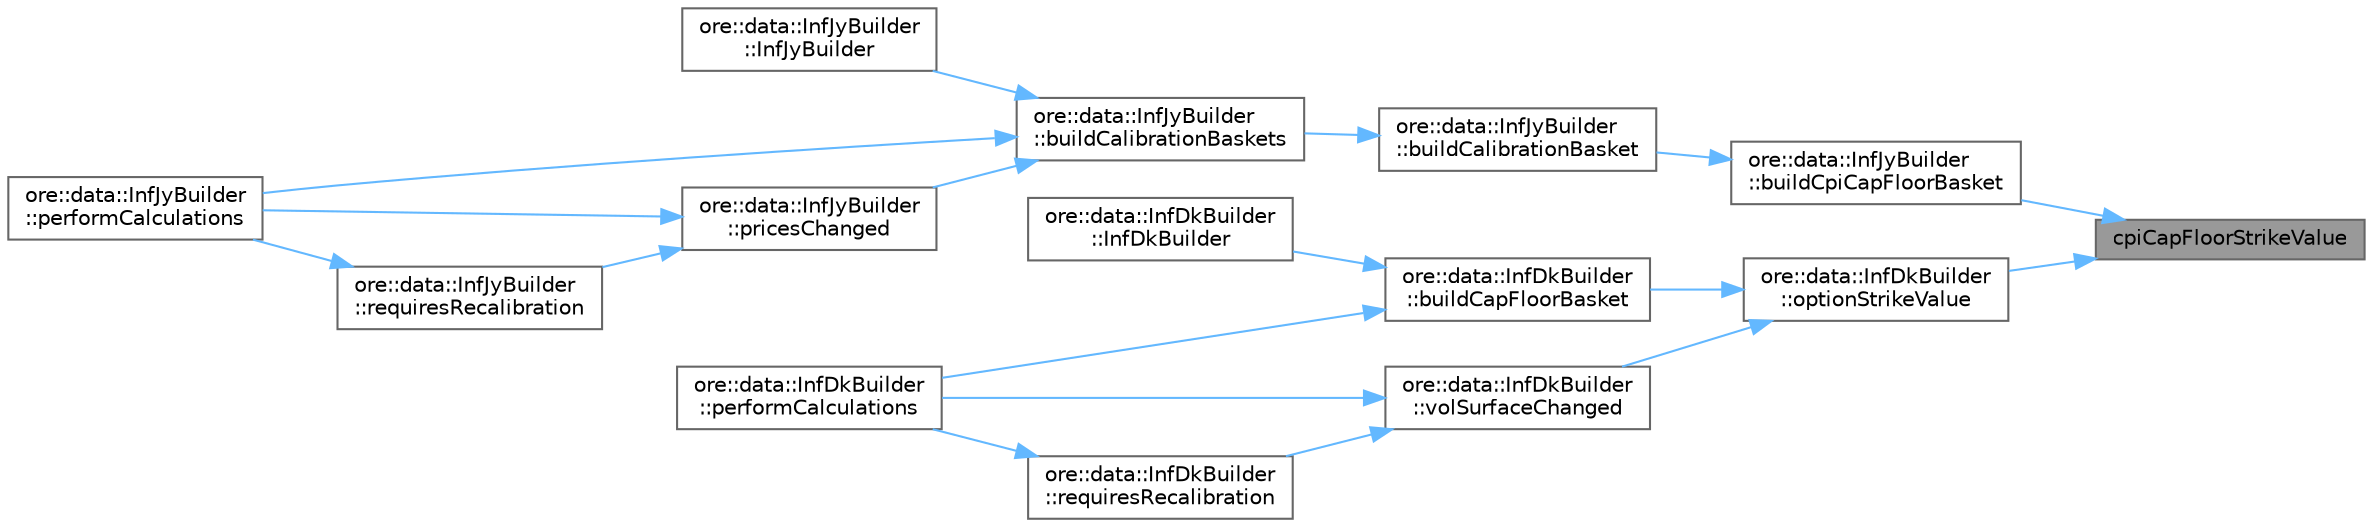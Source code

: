 digraph "cpiCapFloorStrikeValue"
{
 // INTERACTIVE_SVG=YES
 // LATEX_PDF_SIZE
  bgcolor="transparent";
  edge [fontname=Helvetica,fontsize=10,labelfontname=Helvetica,labelfontsize=10];
  node [fontname=Helvetica,fontsize=10,shape=box,height=0.2,width=0.4];
  rankdir="RL";
  Node1 [label="cpiCapFloorStrikeValue",height=0.2,width=0.4,color="gray40", fillcolor="grey60", style="filled", fontcolor="black",tooltip="Return a cpi cap/floor strike value, the input strike can be of type absolute or atm forward."];
  Node1 -> Node2 [dir="back",color="steelblue1",style="solid"];
  Node2 [label="ore::data::InfJyBuilder\l::buildCpiCapFloorBasket",height=0.2,width=0.4,color="grey40", fillcolor="white", style="filled",URL="$classore_1_1data_1_1_inf_jy_builder.html#a69c1e8a74b5a706e29821a070c83907d",tooltip="Build a CPI cap floor calibration basket."];
  Node2 -> Node3 [dir="back",color="steelblue1",style="solid"];
  Node3 [label="ore::data::InfJyBuilder\l::buildCalibrationBasket",height=0.2,width=0.4,color="grey40", fillcolor="white", style="filled",URL="$classore_1_1data_1_1_inf_jy_builder.html#a04274cbe5a4625db825e42c300eef575",tooltip="Build the calibration basket."];
  Node3 -> Node4 [dir="back",color="steelblue1",style="solid"];
  Node4 [label="ore::data::InfJyBuilder\l::buildCalibrationBaskets",height=0.2,width=0.4,color="grey40", fillcolor="white", style="filled",URL="$classore_1_1data_1_1_inf_jy_builder.html#a935e1c16b02ca6dbe5e1e5f32882b2c7",tooltip="Build any calibration baskets requested by the configuration i.e. via the data_ member."];
  Node4 -> Node5 [dir="back",color="steelblue1",style="solid"];
  Node5 [label="ore::data::InfJyBuilder\l::InfJyBuilder",height=0.2,width=0.4,color="grey40", fillcolor="white", style="filled",URL="$classore_1_1data_1_1_inf_jy_builder.html#a77ef4b995a50b74ebba1339685f47995",tooltip=" "];
  Node4 -> Node6 [dir="back",color="steelblue1",style="solid"];
  Node6 [label="ore::data::InfJyBuilder\l::performCalculations",height=0.2,width=0.4,color="grey40", fillcolor="white", style="filled",URL="$classore_1_1data_1_1_inf_jy_builder.html#a1127cccc9668a02247dc139d27121708",tooltip=" "];
  Node4 -> Node7 [dir="back",color="steelblue1",style="solid"];
  Node7 [label="ore::data::InfJyBuilder\l::pricesChanged",height=0.2,width=0.4,color="grey40", fillcolor="white", style="filled",URL="$classore_1_1data_1_1_inf_jy_builder.html#a963ba81fda2b78c9565c4bbd02cd3504",tooltip=" "];
  Node7 -> Node6 [dir="back",color="steelblue1",style="solid"];
  Node7 -> Node8 [dir="back",color="steelblue1",style="solid"];
  Node8 [label="ore::data::InfJyBuilder\l::requiresRecalibration",height=0.2,width=0.4,color="grey40", fillcolor="white", style="filled",URL="$classore_1_1data_1_1_inf_jy_builder.html#a83cbd1c07f17f2f51faea02f40eeaac9",tooltip=" "];
  Node8 -> Node6 [dir="back",color="steelblue1",style="solid"];
  Node1 -> Node9 [dir="back",color="steelblue1",style="solid"];
  Node9 [label="ore::data::InfDkBuilder\l::optionStrikeValue",height=0.2,width=0.4,color="grey40", fillcolor="white", style="filled",URL="$classore_1_1data_1_1_inf_dk_builder.html#add6d324ecc273d8544bef59480ed4216",tooltip=" "];
  Node9 -> Node10 [dir="back",color="steelblue1",style="solid"];
  Node10 [label="ore::data::InfDkBuilder\l::buildCapFloorBasket",height=0.2,width=0.4,color="grey40", fillcolor="white", style="filled",URL="$classore_1_1data_1_1_inf_dk_builder.html#a9350bfc39e7d68e89b61e9a4d9b70bd1",tooltip=" "];
  Node10 -> Node11 [dir="back",color="steelblue1",style="solid"];
  Node11 [label="ore::data::InfDkBuilder\l::InfDkBuilder",height=0.2,width=0.4,color="grey40", fillcolor="white", style="filled",URL="$classore_1_1data_1_1_inf_dk_builder.html#ab7cef88086b3dd3f1a0d4fa53ee2f638",tooltip=" "];
  Node10 -> Node12 [dir="back",color="steelblue1",style="solid"];
  Node12 [label="ore::data::InfDkBuilder\l::performCalculations",height=0.2,width=0.4,color="grey40", fillcolor="white", style="filled",URL="$classore_1_1data_1_1_inf_dk_builder.html#a1127cccc9668a02247dc139d27121708",tooltip=" "];
  Node9 -> Node13 [dir="back",color="steelblue1",style="solid"];
  Node13 [label="ore::data::InfDkBuilder\l::volSurfaceChanged",height=0.2,width=0.4,color="grey40", fillcolor="white", style="filled",URL="$classore_1_1data_1_1_inf_dk_builder.html#a11d6981c9430b09a2c7d82f2c0d7290d",tooltip=" "];
  Node13 -> Node12 [dir="back",color="steelblue1",style="solid"];
  Node13 -> Node14 [dir="back",color="steelblue1",style="solid"];
  Node14 [label="ore::data::InfDkBuilder\l::requiresRecalibration",height=0.2,width=0.4,color="grey40", fillcolor="white", style="filled",URL="$classore_1_1data_1_1_inf_dk_builder.html#a83cbd1c07f17f2f51faea02f40eeaac9",tooltip=" "];
  Node14 -> Node12 [dir="back",color="steelblue1",style="solid"];
}
